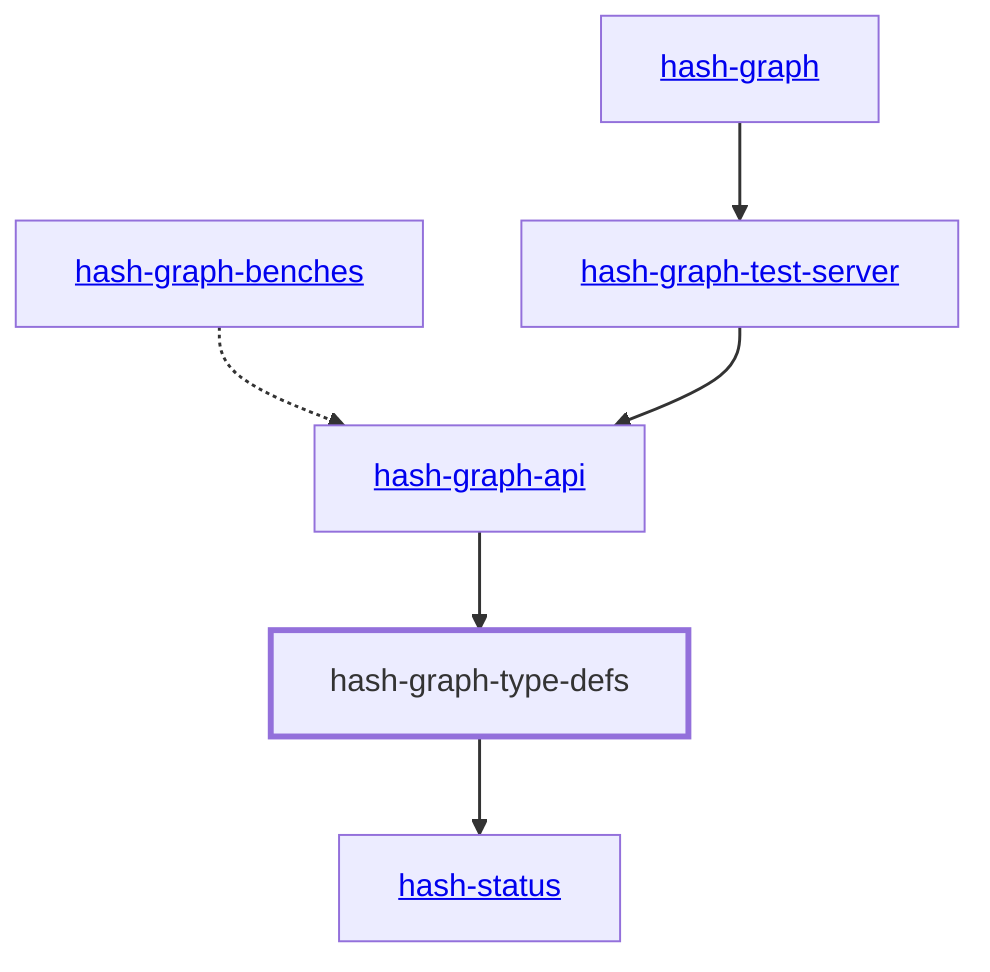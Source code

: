graph TD
    %% Configure the diagram
    linkStyle default stroke-width:1.5px
    classDef default stroke-width:1px
    classDef root stroke-width:3px
    classDef dev stroke-width:1px
    classDef build stroke-width:1px
    %% Legend
    %% --> : Normal dependency
    %% -.-> : Dev dependency
    %% ---> : Build dependency
    0[hash-graph-type-defs]
    class 0 root
    1[<a href="../hash_status/index.html">hash-status</a>]
    2[<a href="../hash_graph_api/index.html">hash-graph-api</a>]
    3[<a href="../hash_graph_test_server/index.html">hash-graph-test-server</a>]
    class 3 dev
    4[<a href="../hash_graph/index.html">hash-graph</a>]
    5[<a href="../hash_graph_benches/index.html">hash-graph-benches</a>]
    0 --> 1
    2 --> 0
    5 -.-> 2
    3 --> 2
    4 --> 3